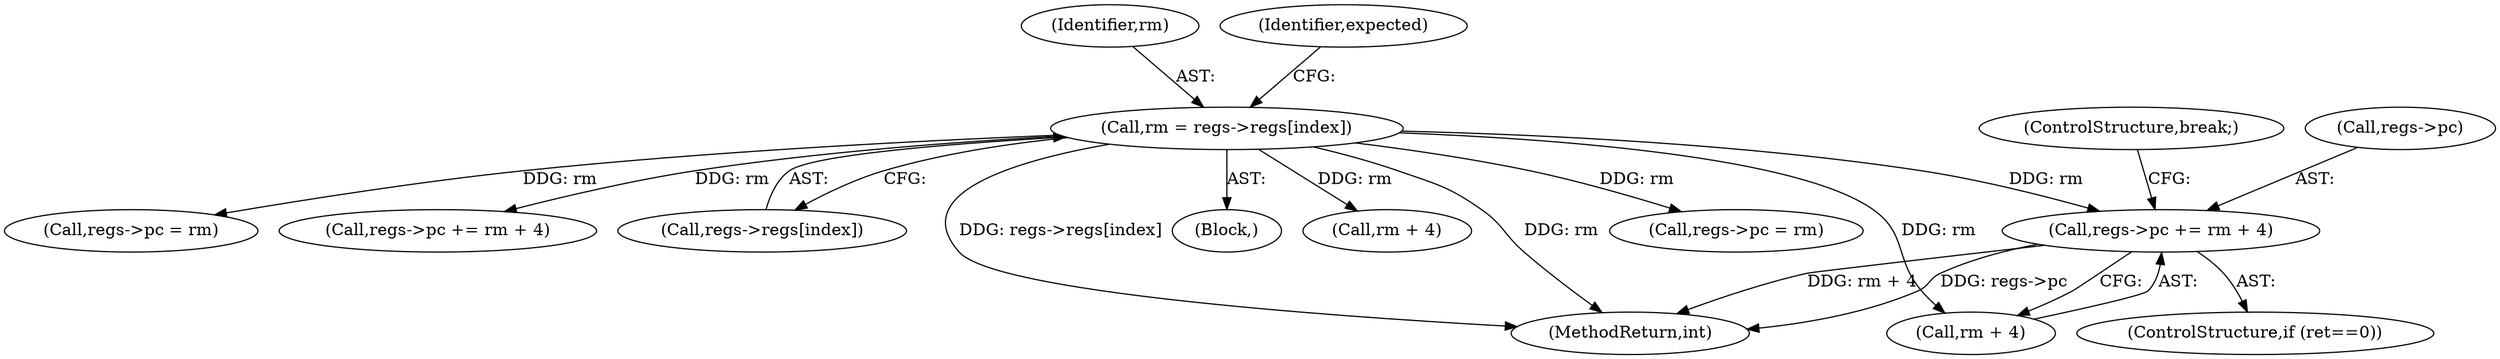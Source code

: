 digraph "0_linux_a8b0ca17b80e92faab46ee7179ba9e99ccb61233_23@pointer" {
"1000221" [label="(Call,regs->pc += rm + 4)"];
"1000151" [label="(Call,rm = regs->regs[index])"];
"1000483" [label="(MethodReturn,int)"];
"1000217" [label="(ControlStructure,if (ret==0))"];
"1000221" [label="(Call,regs->pc += rm + 4)"];
"1000266" [label="(ControlStructure,break;)"];
"1000289" [label="(Call,regs->pc = rm)"];
"1000322" [label="(Call,regs->pc = rm)"];
"1000256" [label="(Call,regs->pc += rm + 4)"];
"1000151" [label="(Call,rm = regs->regs[index])"];
"1000152" [label="(Identifier,rm)"];
"1000153" [label="(Call,regs->regs[index])"];
"1000225" [label="(Call,rm + 4)"];
"1000160" [label="(Identifier,expected)"];
"1000132" [label="(Block,)"];
"1000222" [label="(Call,regs->pc)"];
"1000260" [label="(Call,rm + 4)"];
"1000221" -> "1000217"  [label="AST: "];
"1000221" -> "1000225"  [label="CFG: "];
"1000222" -> "1000221"  [label="AST: "];
"1000225" -> "1000221"  [label="AST: "];
"1000266" -> "1000221"  [label="CFG: "];
"1000221" -> "1000483"  [label="DDG: rm + 4"];
"1000221" -> "1000483"  [label="DDG: regs->pc"];
"1000151" -> "1000221"  [label="DDG: rm"];
"1000151" -> "1000132"  [label="AST: "];
"1000151" -> "1000153"  [label="CFG: "];
"1000152" -> "1000151"  [label="AST: "];
"1000153" -> "1000151"  [label="AST: "];
"1000160" -> "1000151"  [label="CFG: "];
"1000151" -> "1000483"  [label="DDG: rm"];
"1000151" -> "1000483"  [label="DDG: regs->regs[index]"];
"1000151" -> "1000225"  [label="DDG: rm"];
"1000151" -> "1000256"  [label="DDG: rm"];
"1000151" -> "1000260"  [label="DDG: rm"];
"1000151" -> "1000289"  [label="DDG: rm"];
"1000151" -> "1000322"  [label="DDG: rm"];
}
